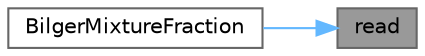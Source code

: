 digraph "read"
{
 // LATEX_PDF_SIZE
  bgcolor="transparent";
  edge [fontname=Helvetica,fontsize=10,labelfontname=Helvetica,labelfontsize=10];
  node [fontname=Helvetica,fontsize=10,shape=box,height=0.2,width=0.4];
  rankdir="RL";
  Node1 [id="Node000001",label="read",height=0.2,width=0.4,color="gray40", fillcolor="grey60", style="filled", fontcolor="black",tooltip=" "];
  Node1 -> Node2 [id="edge1_Node000001_Node000002",dir="back",color="steelblue1",style="solid",tooltip=" "];
  Node2 [id="Node000002",label="BilgerMixtureFraction",height=0.2,width=0.4,color="grey40", fillcolor="white", style="filled",URL="$classFoam_1_1functionObjects_1_1BilgerMixtureFraction.html#a41aa61d31fc3f708925765d01221eeeb",tooltip=" "];
}
